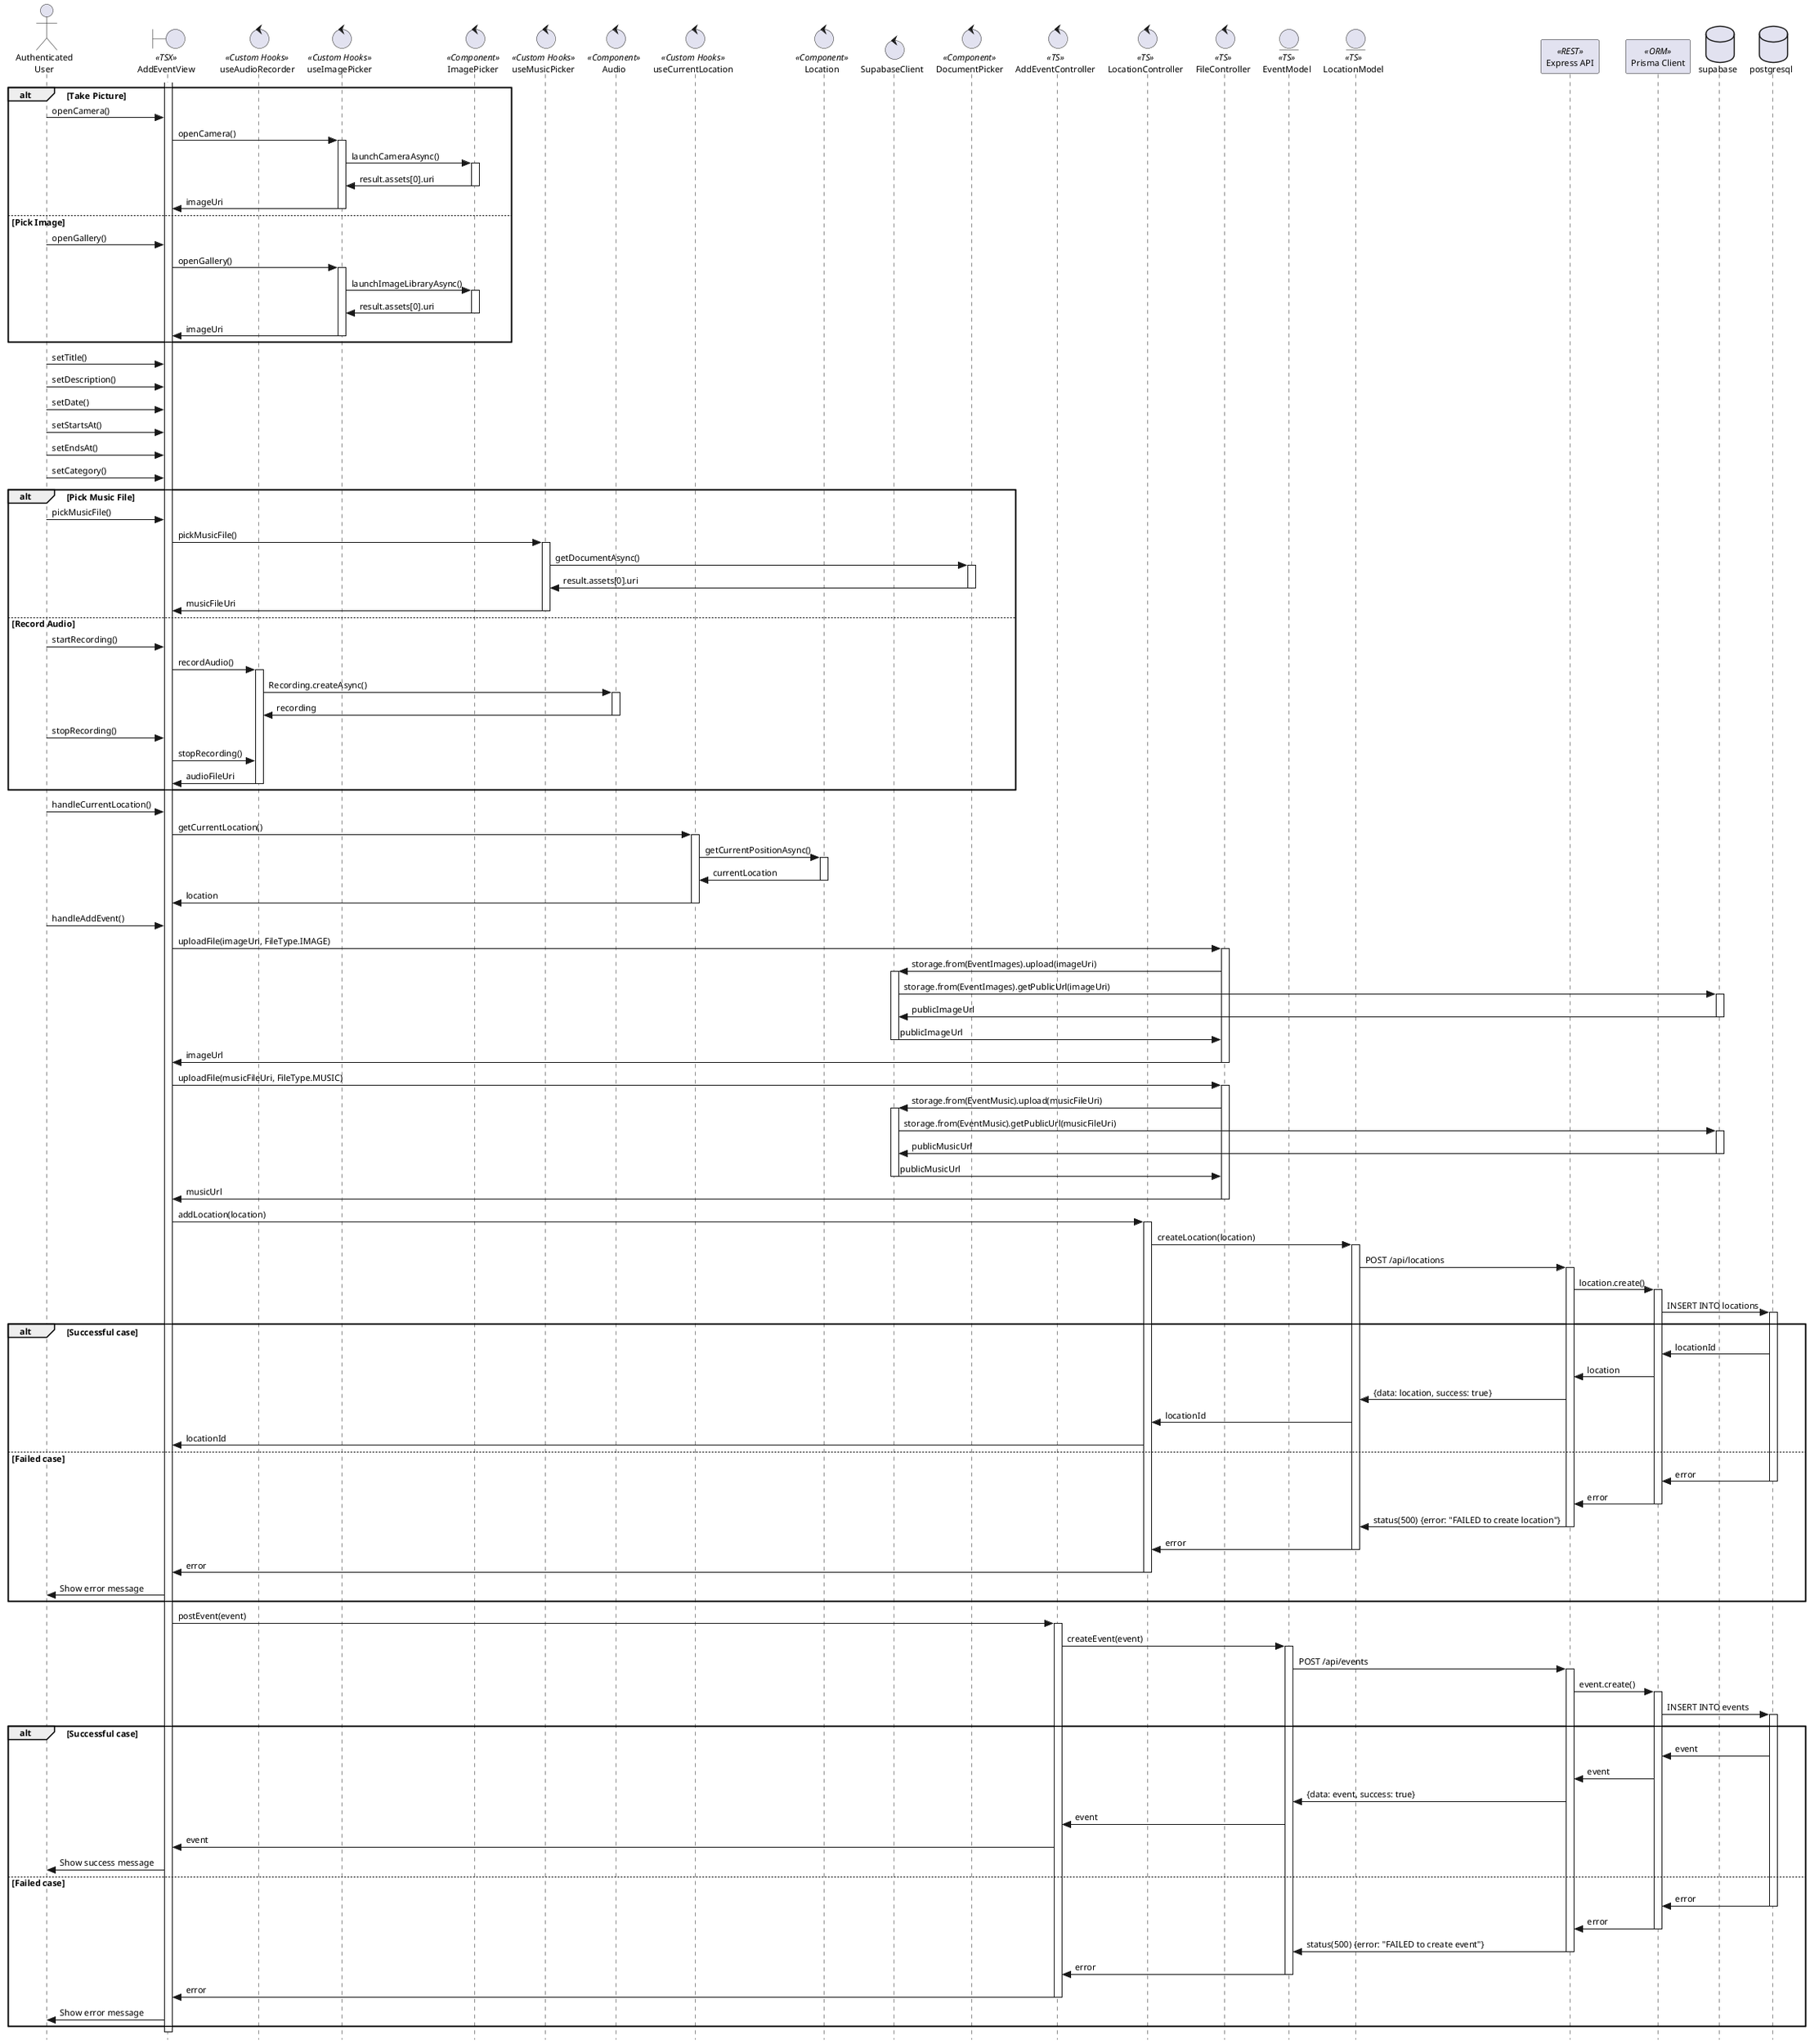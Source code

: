 @startuml
skinparam style strictuml
skinparam defaultFontSize 11
skinparam stereotypePosition top

actor "Authenticated\nUser" as AuthenticatedUser

boundary "AddEventView" as AddEventView << TSX >>

control "useAudioRecorder" as useAudioRecorder << Custom Hooks >>
control "useImagePicker" as useImagePicker << Custom Hooks >>
control "ImagePicker" as ImagePicker << Component >>
control "useMusicPicker" as useMusicPicker << Custom Hooks >>
control "Audio" as Audio << Component >>
control "useCurrentLocation" as useCurrentLocation << Custom Hooks >>
control "Location" as expoLocationcontrol << Component >>
control "SupabaseClient" as SupabaseClient
control "DocumentPicker" as DocumentPicker << Component >>

control "AddEventController" as AddEventController << TS >>
control "LocationController" as LocationController << TS >>
control "FileController" as FileController << TS >>

entity "EventModel" as EventModel << TS >>
entity "LocationModel" as LocationModel << TS >>

participant "Express API" as API << REST >>
participant "Prisma Client" as prisma << ORM >>

database supabase
database postgresql

activate AddEventView


alt Take Picture
    AuthenticatedUser -> AddEventView : openCamera()
    AddEventView -> useImagePicker : openCamera()
    activate useImagePicker
    useImagePicker -> ImagePicker : launchCameraAsync()
    activate ImagePicker
    ImagePicker -> useImagePicker : result.assets[0].uri
    deactivate ImagePicker
    useImagePicker -> AddEventView : imageUri
    deactivate useImagePicker
else Pick Image
    AuthenticatedUser -> AddEventView : openGallery()
    AddEventView -> useImagePicker : openGallery()
    activate useImagePicker
    useImagePicker -> ImagePicker : launchImageLibraryAsync()
    activate ImagePicker
    ImagePicker -> useImagePicker : result.assets[0].uri
    deactivate ImagePicker
    useImagePicker -> AddEventView : imageUri
    deactivate useImagePicker
end

AuthenticatedUser -> AddEventView : setTitle()
AuthenticatedUser -> AddEventView : setDescription()
AuthenticatedUser -> AddEventView : setDate()
AuthenticatedUser -> AddEventView : setStartsAt()
AuthenticatedUser -> AddEventView : setEndsAt()
AuthenticatedUser -> AddEventView : setCategory()

alt Pick Music File
    AuthenticatedUser -> AddEventView : pickMusicFile()
    AddEventView -> useMusicPicker : pickMusicFile()
    activate useMusicPicker
    useMusicPicker -> DocumentPicker : getDocumentAsync()
    activate DocumentPicker
    DocumentPicker -> useMusicPicker : result.assets[0].uri
    deactivate DocumentPicker
    useMusicPicker -> AddEventView : musicFileUri
    deactivate useMusicPicker
else Record Audio
    AuthenticatedUser -> AddEventView : startRecording()
    AddEventView -> useAudioRecorder : recordAudio()
    activate useAudioRecorder
    useAudioRecorder -> Audio : Recording.createAsync()
    activate Audio
    Audio -> useAudioRecorder : recording
    deactivate Audio
    AuthenticatedUser -> AddEventView : stopRecording()
    AddEventView -> useAudioRecorder : stopRecording()
    useAudioRecorder -> AddEventView : audioFileUri
    deactivate useAudioRecorder
end

AuthenticatedUser -> AddEventView : handleCurrentLocation()
AddEventView -> useCurrentLocation : getCurrentLocation()
activate useCurrentLocation
useCurrentLocation -> expoLocationcontrol : getCurrentPositionAsync()
activate expoLocationcontrol
expoLocationcontrol -> useCurrentLocation : currentLocation
deactivate expoLocationcontrol
useCurrentLocation -> AddEventView : location
deactivate useCurrentLocation

AuthenticatedUser -> AddEventView : handleAddEvent()

AddEventView -> FileController : uploadFile(imageUri, FileType.IMAGE)
activate FileController
FileController -> SupabaseClient : storage.from(EventImages).upload(imageUri)
activate SupabaseClient
SupabaseClient -> supabase : storage.from(EventImages).getPublicUrl(imageUri)
activate supabase
supabase -> SupabaseClient : publicImageUrl
deactivate supabase
SupabaseClient -> FileController : publicImageUrl
deactivate SupabaseClient
FileController -> AddEventView : imageUrl
deactivate FileController

AddEventView -> FileController : uploadFile(musicFileUri, FileType.MUSIC)
activate FileController
FileController -> SupabaseClient : storage.from(EventMusic).upload(musicFileUri)
activate SupabaseClient
SupabaseClient -> supabase : storage.from(EventMusic).getPublicUrl(musicFileUri)
activate supabase
supabase -> SupabaseClient : publicMusicUrl
deactivate supabase
SupabaseClient -> FileController : publicMusicUrl
deactivate SupabaseClient
FileController -> AddEventView : musicUrl
deactivate FileController


' Location 
AddEventView -> LocationController : addLocation(location)
activate LocationController
LocationController -> LocationModel : createLocation(location)
activate LocationModel

LocationModel -> API : POST /api/locations
activate API
API -> prisma : location.create()
activate prisma
prisma -> postgresql : INSERT INTO locations
activate postgresql

alt Successful case
    postgresql -> prisma : locationId
    prisma -> API : location
    API -> LocationModel : {data: location, success: true}
    LocationModel -> LocationController : locationId
    LocationController -> AddEventView : locationId
else Failed case
    postgresql -> prisma : error
    deactivate postgresql
    prisma -> API : error
    deactivate prisma
    API -> LocationModel : status(500) {error: "FAILED to create location"}
    deactivate API
    LocationModel -> LocationController : error
    deactivate LocationModel
    LocationController -> AddEventView : error
    deactivate LocationController
    AddEventView -> AuthenticatedUser : Show error message
end


' Event
AddEventView -> AddEventController : postEvent(event)
activate AddEventController

AddEventController -> EventModel : createEvent(event)
activate EventModel

EventModel -> API : POST /api/events
activate API
API -> prisma : event.create()
activate prisma
prisma -> postgresql : INSERT INTO events
activate postgresql

alt Successful case
    postgresql -> prisma : event

    prisma -> API : event

    API -> EventModel : {data: event, success: true}

    EventModel -> AddEventController : event

    AddEventController -> AddEventView : event

    AddEventView -> AuthenticatedUser : Show success message
else Failed case
    postgresql -> prisma : error
    deactivate postgresql
    prisma -> API : error
    deactivate prisma
    API -> EventModel : status(500) {error: "FAILED to create event"}
    deactivate API
    EventModel -> AddEventController : error
    deactivate EventModel
    AddEventController -> AddEventView : error
    deactivate AddEventController
    AddEventView -> AuthenticatedUser : Show error message
end
deactivate AddEventView

@enduml







